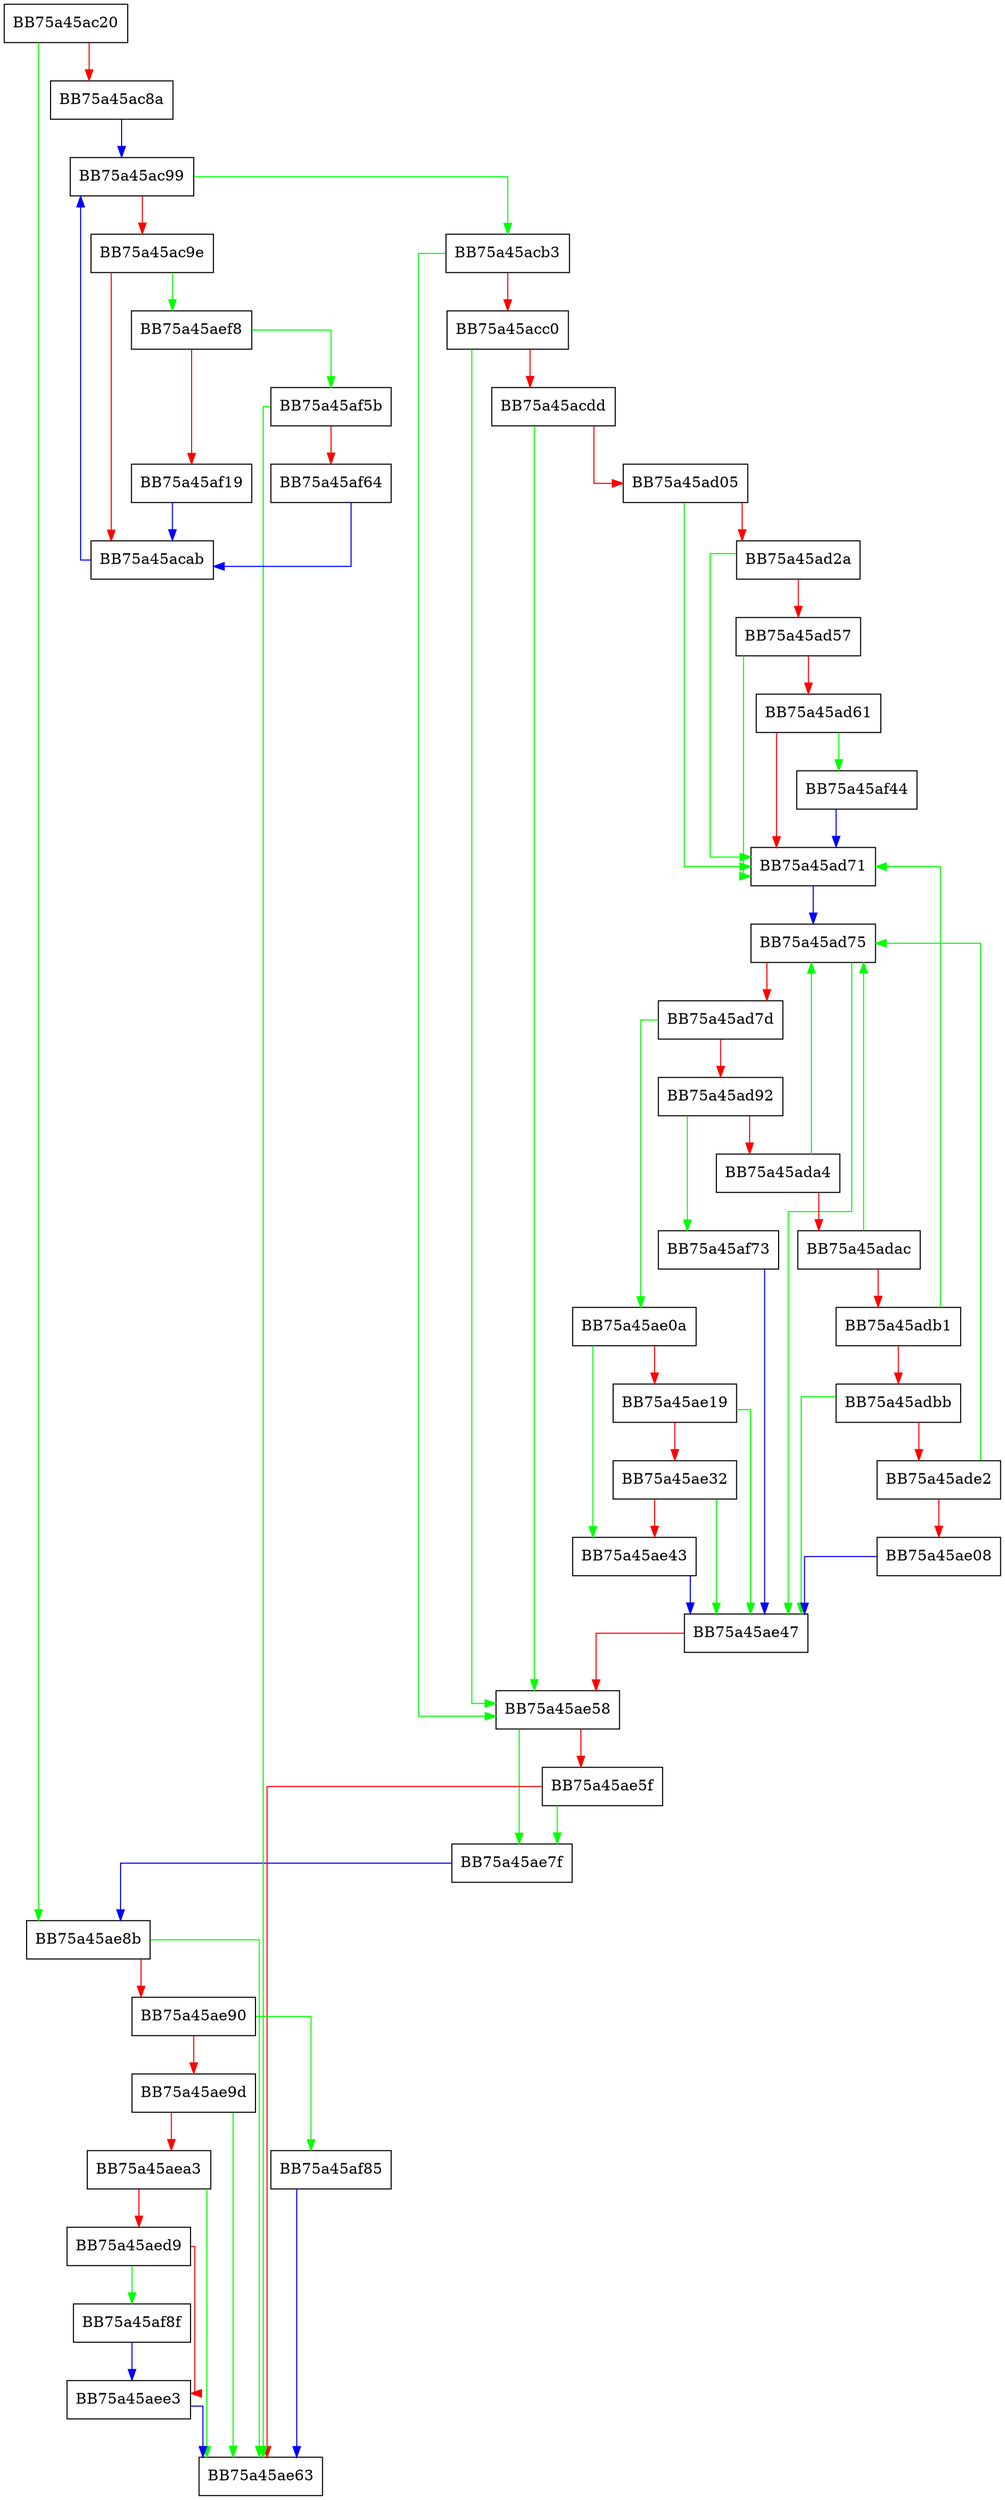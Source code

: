 digraph walCheckpoint {
  node [shape="box"];
  graph [splines=ortho];
  BB75a45ac20 -> BB75a45ae8b [color="green"];
  BB75a45ac20 -> BB75a45ac8a [color="red"];
  BB75a45ac8a -> BB75a45ac99 [color="blue"];
  BB75a45ac99 -> BB75a45acb3 [color="green"];
  BB75a45ac99 -> BB75a45ac9e [color="red"];
  BB75a45ac9e -> BB75a45aef8 [color="green"];
  BB75a45ac9e -> BB75a45acab [color="red"];
  BB75a45acab -> BB75a45ac99 [color="blue"];
  BB75a45acb3 -> BB75a45ae58 [color="green"];
  BB75a45acb3 -> BB75a45acc0 [color="red"];
  BB75a45acc0 -> BB75a45ae58 [color="green"];
  BB75a45acc0 -> BB75a45acdd [color="red"];
  BB75a45acdd -> BB75a45ae58 [color="green"];
  BB75a45acdd -> BB75a45ad05 [color="red"];
  BB75a45ad05 -> BB75a45ad71 [color="green"];
  BB75a45ad05 -> BB75a45ad2a [color="red"];
  BB75a45ad2a -> BB75a45ad71 [color="green"];
  BB75a45ad2a -> BB75a45ad57 [color="red"];
  BB75a45ad57 -> BB75a45ad71 [color="green"];
  BB75a45ad57 -> BB75a45ad61 [color="red"];
  BB75a45ad61 -> BB75a45af44 [color="green"];
  BB75a45ad61 -> BB75a45ad71 [color="red"];
  BB75a45ad71 -> BB75a45ad75 [color="blue"];
  BB75a45ad75 -> BB75a45ae47 [color="green"];
  BB75a45ad75 -> BB75a45ad7d [color="red"];
  BB75a45ad7d -> BB75a45ae0a [color="green"];
  BB75a45ad7d -> BB75a45ad92 [color="red"];
  BB75a45ad92 -> BB75a45af73 [color="green"];
  BB75a45ad92 -> BB75a45ada4 [color="red"];
  BB75a45ada4 -> BB75a45ad75 [color="green"];
  BB75a45ada4 -> BB75a45adac [color="red"];
  BB75a45adac -> BB75a45ad75 [color="green"];
  BB75a45adac -> BB75a45adb1 [color="red"];
  BB75a45adb1 -> BB75a45ad71 [color="green"];
  BB75a45adb1 -> BB75a45adbb [color="red"];
  BB75a45adbb -> BB75a45ae47 [color="green"];
  BB75a45adbb -> BB75a45ade2 [color="red"];
  BB75a45ade2 -> BB75a45ad75 [color="green"];
  BB75a45ade2 -> BB75a45ae08 [color="red"];
  BB75a45ae08 -> BB75a45ae47 [color="blue"];
  BB75a45ae0a -> BB75a45ae43 [color="green"];
  BB75a45ae0a -> BB75a45ae19 [color="red"];
  BB75a45ae19 -> BB75a45ae47 [color="green"];
  BB75a45ae19 -> BB75a45ae32 [color="red"];
  BB75a45ae32 -> BB75a45ae47 [color="green"];
  BB75a45ae32 -> BB75a45ae43 [color="red"];
  BB75a45ae43 -> BB75a45ae47 [color="blue"];
  BB75a45ae47 -> BB75a45ae58 [color="red"];
  BB75a45ae58 -> BB75a45ae7f [color="green"];
  BB75a45ae58 -> BB75a45ae5f [color="red"];
  BB75a45ae5f -> BB75a45ae7f [color="green"];
  BB75a45ae5f -> BB75a45ae63 [color="red"];
  BB75a45ae7f -> BB75a45ae8b [color="blue"];
  BB75a45ae8b -> BB75a45ae63 [color="green"];
  BB75a45ae8b -> BB75a45ae90 [color="red"];
  BB75a45ae90 -> BB75a45af85 [color="green"];
  BB75a45ae90 -> BB75a45ae9d [color="red"];
  BB75a45ae9d -> BB75a45ae63 [color="green"];
  BB75a45ae9d -> BB75a45aea3 [color="red"];
  BB75a45aea3 -> BB75a45ae63 [color="green"];
  BB75a45aea3 -> BB75a45aed9 [color="red"];
  BB75a45aed9 -> BB75a45af8f [color="green"];
  BB75a45aed9 -> BB75a45aee3 [color="red"];
  BB75a45aee3 -> BB75a45ae63 [color="blue"];
  BB75a45aef8 -> BB75a45af5b [color="green"];
  BB75a45aef8 -> BB75a45af19 [color="red"];
  BB75a45af19 -> BB75a45acab [color="blue"];
  BB75a45af44 -> BB75a45ad71 [color="blue"];
  BB75a45af5b -> BB75a45ae63 [color="green"];
  BB75a45af5b -> BB75a45af64 [color="red"];
  BB75a45af64 -> BB75a45acab [color="blue"];
  BB75a45af73 -> BB75a45ae47 [color="blue"];
  BB75a45af85 -> BB75a45ae63 [color="blue"];
  BB75a45af8f -> BB75a45aee3 [color="blue"];
}